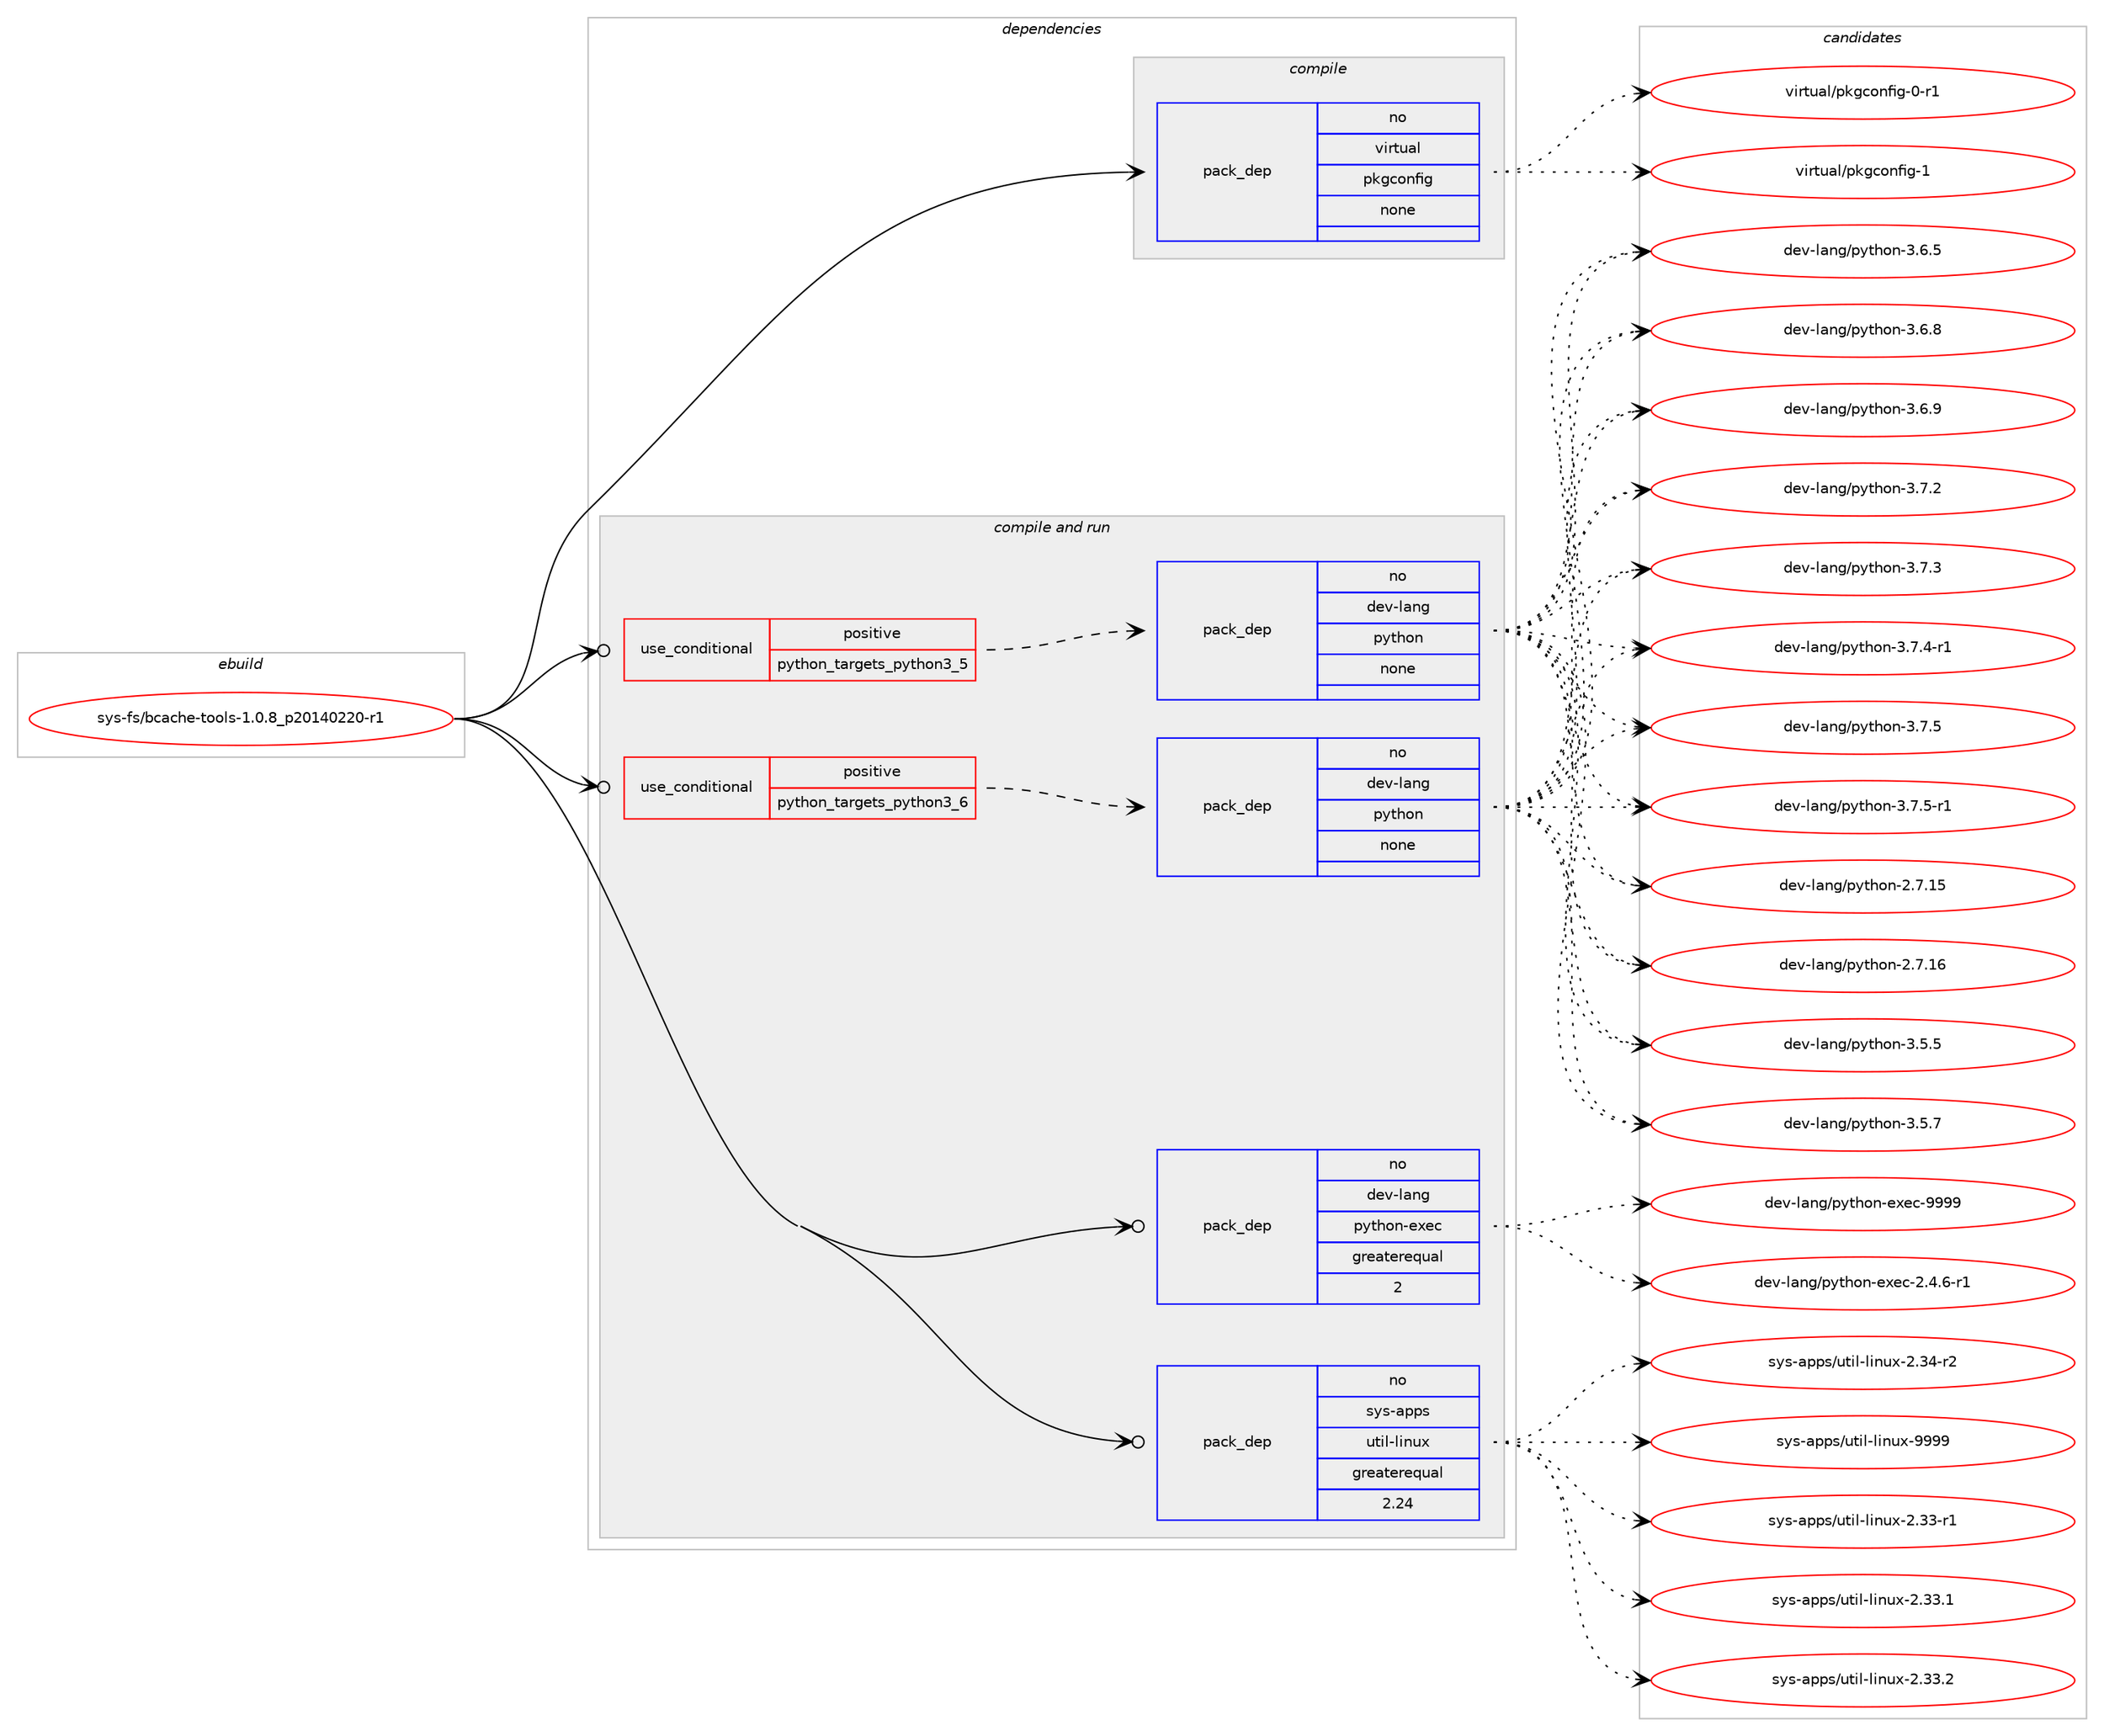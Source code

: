 digraph prolog {

# *************
# Graph options
# *************

newrank=true;
concentrate=true;
compound=true;
graph [rankdir=LR,fontname=Helvetica,fontsize=10,ranksep=1.5];#, ranksep=2.5, nodesep=0.2];
edge  [arrowhead=vee];
node  [fontname=Helvetica,fontsize=10];

# **********
# The ebuild
# **********

subgraph cluster_leftcol {
color=gray;
rank=same;
label=<<i>ebuild</i>>;
id [label="sys-fs/bcache-tools-1.0.8_p20140220-r1", color=red, width=4, href="../sys-fs/bcache-tools-1.0.8_p20140220-r1.svg"];
}

# ****************
# The dependencies
# ****************

subgraph cluster_midcol {
color=gray;
label=<<i>dependencies</i>>;
subgraph cluster_compile {
fillcolor="#eeeeee";
style=filled;
label=<<i>compile</i>>;
subgraph pack661464 {
dependency891278 [label=<<TABLE BORDER="0" CELLBORDER="1" CELLSPACING="0" CELLPADDING="4" WIDTH="220"><TR><TD ROWSPAN="6" CELLPADDING="30">pack_dep</TD></TR><TR><TD WIDTH="110">no</TD></TR><TR><TD>virtual</TD></TR><TR><TD>pkgconfig</TD></TR><TR><TD>none</TD></TR><TR><TD></TD></TR></TABLE>>, shape=none, color=blue];
}
id:e -> dependency891278:w [weight=20,style="solid",arrowhead="vee"];
}
subgraph cluster_compileandrun {
fillcolor="#eeeeee";
style=filled;
label=<<i>compile and run</i>>;
subgraph cond214197 {
dependency891279 [label=<<TABLE BORDER="0" CELLBORDER="1" CELLSPACING="0" CELLPADDING="4"><TR><TD ROWSPAN="3" CELLPADDING="10">use_conditional</TD></TR><TR><TD>positive</TD></TR><TR><TD>python_targets_python3_5</TD></TR></TABLE>>, shape=none, color=red];
subgraph pack661465 {
dependency891280 [label=<<TABLE BORDER="0" CELLBORDER="1" CELLSPACING="0" CELLPADDING="4" WIDTH="220"><TR><TD ROWSPAN="6" CELLPADDING="30">pack_dep</TD></TR><TR><TD WIDTH="110">no</TD></TR><TR><TD>dev-lang</TD></TR><TR><TD>python</TD></TR><TR><TD>none</TD></TR><TR><TD></TD></TR></TABLE>>, shape=none, color=blue];
}
dependency891279:e -> dependency891280:w [weight=20,style="dashed",arrowhead="vee"];
}
id:e -> dependency891279:w [weight=20,style="solid",arrowhead="odotvee"];
subgraph cond214198 {
dependency891281 [label=<<TABLE BORDER="0" CELLBORDER="1" CELLSPACING="0" CELLPADDING="4"><TR><TD ROWSPAN="3" CELLPADDING="10">use_conditional</TD></TR><TR><TD>positive</TD></TR><TR><TD>python_targets_python3_6</TD></TR></TABLE>>, shape=none, color=red];
subgraph pack661466 {
dependency891282 [label=<<TABLE BORDER="0" CELLBORDER="1" CELLSPACING="0" CELLPADDING="4" WIDTH="220"><TR><TD ROWSPAN="6" CELLPADDING="30">pack_dep</TD></TR><TR><TD WIDTH="110">no</TD></TR><TR><TD>dev-lang</TD></TR><TR><TD>python</TD></TR><TR><TD>none</TD></TR><TR><TD></TD></TR></TABLE>>, shape=none, color=blue];
}
dependency891281:e -> dependency891282:w [weight=20,style="dashed",arrowhead="vee"];
}
id:e -> dependency891281:w [weight=20,style="solid",arrowhead="odotvee"];
subgraph pack661467 {
dependency891283 [label=<<TABLE BORDER="0" CELLBORDER="1" CELLSPACING="0" CELLPADDING="4" WIDTH="220"><TR><TD ROWSPAN="6" CELLPADDING="30">pack_dep</TD></TR><TR><TD WIDTH="110">no</TD></TR><TR><TD>dev-lang</TD></TR><TR><TD>python-exec</TD></TR><TR><TD>greaterequal</TD></TR><TR><TD>2</TD></TR></TABLE>>, shape=none, color=blue];
}
id:e -> dependency891283:w [weight=20,style="solid",arrowhead="odotvee"];
subgraph pack661468 {
dependency891284 [label=<<TABLE BORDER="0" CELLBORDER="1" CELLSPACING="0" CELLPADDING="4" WIDTH="220"><TR><TD ROWSPAN="6" CELLPADDING="30">pack_dep</TD></TR><TR><TD WIDTH="110">no</TD></TR><TR><TD>sys-apps</TD></TR><TR><TD>util-linux</TD></TR><TR><TD>greaterequal</TD></TR><TR><TD>2.24</TD></TR></TABLE>>, shape=none, color=blue];
}
id:e -> dependency891284:w [weight=20,style="solid",arrowhead="odotvee"];
}
subgraph cluster_run {
fillcolor="#eeeeee";
style=filled;
label=<<i>run</i>>;
}
}

# **************
# The candidates
# **************

subgraph cluster_choices {
rank=same;
color=gray;
label=<<i>candidates</i>>;

subgraph choice661464 {
color=black;
nodesep=1;
choice11810511411611797108471121071039911111010210510345484511449 [label="virtual/pkgconfig-0-r1", color=red, width=4,href="../virtual/pkgconfig-0-r1.svg"];
choice1181051141161179710847112107103991111101021051034549 [label="virtual/pkgconfig-1", color=red, width=4,href="../virtual/pkgconfig-1.svg"];
dependency891278:e -> choice11810511411611797108471121071039911111010210510345484511449:w [style=dotted,weight="100"];
dependency891278:e -> choice1181051141161179710847112107103991111101021051034549:w [style=dotted,weight="100"];
}
subgraph choice661465 {
color=black;
nodesep=1;
choice10010111845108971101034711212111610411111045504655464953 [label="dev-lang/python-2.7.15", color=red, width=4,href="../dev-lang/python-2.7.15.svg"];
choice10010111845108971101034711212111610411111045504655464954 [label="dev-lang/python-2.7.16", color=red, width=4,href="../dev-lang/python-2.7.16.svg"];
choice100101118451089711010347112121116104111110455146534653 [label="dev-lang/python-3.5.5", color=red, width=4,href="../dev-lang/python-3.5.5.svg"];
choice100101118451089711010347112121116104111110455146534655 [label="dev-lang/python-3.5.7", color=red, width=4,href="../dev-lang/python-3.5.7.svg"];
choice100101118451089711010347112121116104111110455146544653 [label="dev-lang/python-3.6.5", color=red, width=4,href="../dev-lang/python-3.6.5.svg"];
choice100101118451089711010347112121116104111110455146544656 [label="dev-lang/python-3.6.8", color=red, width=4,href="../dev-lang/python-3.6.8.svg"];
choice100101118451089711010347112121116104111110455146544657 [label="dev-lang/python-3.6.9", color=red, width=4,href="../dev-lang/python-3.6.9.svg"];
choice100101118451089711010347112121116104111110455146554650 [label="dev-lang/python-3.7.2", color=red, width=4,href="../dev-lang/python-3.7.2.svg"];
choice100101118451089711010347112121116104111110455146554651 [label="dev-lang/python-3.7.3", color=red, width=4,href="../dev-lang/python-3.7.3.svg"];
choice1001011184510897110103471121211161041111104551465546524511449 [label="dev-lang/python-3.7.4-r1", color=red, width=4,href="../dev-lang/python-3.7.4-r1.svg"];
choice100101118451089711010347112121116104111110455146554653 [label="dev-lang/python-3.7.5", color=red, width=4,href="../dev-lang/python-3.7.5.svg"];
choice1001011184510897110103471121211161041111104551465546534511449 [label="dev-lang/python-3.7.5-r1", color=red, width=4,href="../dev-lang/python-3.7.5-r1.svg"];
dependency891280:e -> choice10010111845108971101034711212111610411111045504655464953:w [style=dotted,weight="100"];
dependency891280:e -> choice10010111845108971101034711212111610411111045504655464954:w [style=dotted,weight="100"];
dependency891280:e -> choice100101118451089711010347112121116104111110455146534653:w [style=dotted,weight="100"];
dependency891280:e -> choice100101118451089711010347112121116104111110455146534655:w [style=dotted,weight="100"];
dependency891280:e -> choice100101118451089711010347112121116104111110455146544653:w [style=dotted,weight="100"];
dependency891280:e -> choice100101118451089711010347112121116104111110455146544656:w [style=dotted,weight="100"];
dependency891280:e -> choice100101118451089711010347112121116104111110455146544657:w [style=dotted,weight="100"];
dependency891280:e -> choice100101118451089711010347112121116104111110455146554650:w [style=dotted,weight="100"];
dependency891280:e -> choice100101118451089711010347112121116104111110455146554651:w [style=dotted,weight="100"];
dependency891280:e -> choice1001011184510897110103471121211161041111104551465546524511449:w [style=dotted,weight="100"];
dependency891280:e -> choice100101118451089711010347112121116104111110455146554653:w [style=dotted,weight="100"];
dependency891280:e -> choice1001011184510897110103471121211161041111104551465546534511449:w [style=dotted,weight="100"];
}
subgraph choice661466 {
color=black;
nodesep=1;
choice10010111845108971101034711212111610411111045504655464953 [label="dev-lang/python-2.7.15", color=red, width=4,href="../dev-lang/python-2.7.15.svg"];
choice10010111845108971101034711212111610411111045504655464954 [label="dev-lang/python-2.7.16", color=red, width=4,href="../dev-lang/python-2.7.16.svg"];
choice100101118451089711010347112121116104111110455146534653 [label="dev-lang/python-3.5.5", color=red, width=4,href="../dev-lang/python-3.5.5.svg"];
choice100101118451089711010347112121116104111110455146534655 [label="dev-lang/python-3.5.7", color=red, width=4,href="../dev-lang/python-3.5.7.svg"];
choice100101118451089711010347112121116104111110455146544653 [label="dev-lang/python-3.6.5", color=red, width=4,href="../dev-lang/python-3.6.5.svg"];
choice100101118451089711010347112121116104111110455146544656 [label="dev-lang/python-3.6.8", color=red, width=4,href="../dev-lang/python-3.6.8.svg"];
choice100101118451089711010347112121116104111110455146544657 [label="dev-lang/python-3.6.9", color=red, width=4,href="../dev-lang/python-3.6.9.svg"];
choice100101118451089711010347112121116104111110455146554650 [label="dev-lang/python-3.7.2", color=red, width=4,href="../dev-lang/python-3.7.2.svg"];
choice100101118451089711010347112121116104111110455146554651 [label="dev-lang/python-3.7.3", color=red, width=4,href="../dev-lang/python-3.7.3.svg"];
choice1001011184510897110103471121211161041111104551465546524511449 [label="dev-lang/python-3.7.4-r1", color=red, width=4,href="../dev-lang/python-3.7.4-r1.svg"];
choice100101118451089711010347112121116104111110455146554653 [label="dev-lang/python-3.7.5", color=red, width=4,href="../dev-lang/python-3.7.5.svg"];
choice1001011184510897110103471121211161041111104551465546534511449 [label="dev-lang/python-3.7.5-r1", color=red, width=4,href="../dev-lang/python-3.7.5-r1.svg"];
dependency891282:e -> choice10010111845108971101034711212111610411111045504655464953:w [style=dotted,weight="100"];
dependency891282:e -> choice10010111845108971101034711212111610411111045504655464954:w [style=dotted,weight="100"];
dependency891282:e -> choice100101118451089711010347112121116104111110455146534653:w [style=dotted,weight="100"];
dependency891282:e -> choice100101118451089711010347112121116104111110455146534655:w [style=dotted,weight="100"];
dependency891282:e -> choice100101118451089711010347112121116104111110455146544653:w [style=dotted,weight="100"];
dependency891282:e -> choice100101118451089711010347112121116104111110455146544656:w [style=dotted,weight="100"];
dependency891282:e -> choice100101118451089711010347112121116104111110455146544657:w [style=dotted,weight="100"];
dependency891282:e -> choice100101118451089711010347112121116104111110455146554650:w [style=dotted,weight="100"];
dependency891282:e -> choice100101118451089711010347112121116104111110455146554651:w [style=dotted,weight="100"];
dependency891282:e -> choice1001011184510897110103471121211161041111104551465546524511449:w [style=dotted,weight="100"];
dependency891282:e -> choice100101118451089711010347112121116104111110455146554653:w [style=dotted,weight="100"];
dependency891282:e -> choice1001011184510897110103471121211161041111104551465546534511449:w [style=dotted,weight="100"];
}
subgraph choice661467 {
color=black;
nodesep=1;
choice10010111845108971101034711212111610411111045101120101994550465246544511449 [label="dev-lang/python-exec-2.4.6-r1", color=red, width=4,href="../dev-lang/python-exec-2.4.6-r1.svg"];
choice10010111845108971101034711212111610411111045101120101994557575757 [label="dev-lang/python-exec-9999", color=red, width=4,href="../dev-lang/python-exec-9999.svg"];
dependency891283:e -> choice10010111845108971101034711212111610411111045101120101994550465246544511449:w [style=dotted,weight="100"];
dependency891283:e -> choice10010111845108971101034711212111610411111045101120101994557575757:w [style=dotted,weight="100"];
}
subgraph choice661468 {
color=black;
nodesep=1;
choice1151211154597112112115471171161051084510810511011712045504651514511449 [label="sys-apps/util-linux-2.33-r1", color=red, width=4,href="../sys-apps/util-linux-2.33-r1.svg"];
choice1151211154597112112115471171161051084510810511011712045504651514649 [label="sys-apps/util-linux-2.33.1", color=red, width=4,href="../sys-apps/util-linux-2.33.1.svg"];
choice1151211154597112112115471171161051084510810511011712045504651514650 [label="sys-apps/util-linux-2.33.2", color=red, width=4,href="../sys-apps/util-linux-2.33.2.svg"];
choice1151211154597112112115471171161051084510810511011712045504651524511450 [label="sys-apps/util-linux-2.34-r2", color=red, width=4,href="../sys-apps/util-linux-2.34-r2.svg"];
choice115121115459711211211547117116105108451081051101171204557575757 [label="sys-apps/util-linux-9999", color=red, width=4,href="../sys-apps/util-linux-9999.svg"];
dependency891284:e -> choice1151211154597112112115471171161051084510810511011712045504651514511449:w [style=dotted,weight="100"];
dependency891284:e -> choice1151211154597112112115471171161051084510810511011712045504651514649:w [style=dotted,weight="100"];
dependency891284:e -> choice1151211154597112112115471171161051084510810511011712045504651514650:w [style=dotted,weight="100"];
dependency891284:e -> choice1151211154597112112115471171161051084510810511011712045504651524511450:w [style=dotted,weight="100"];
dependency891284:e -> choice115121115459711211211547117116105108451081051101171204557575757:w [style=dotted,weight="100"];
}
}

}
